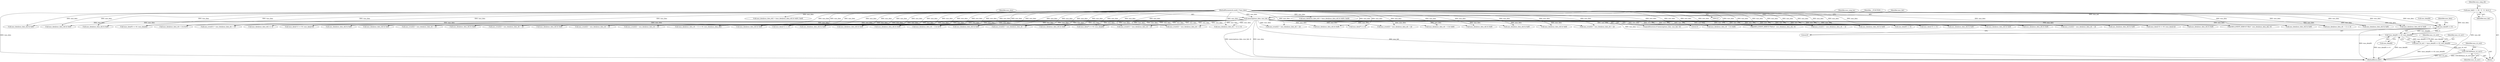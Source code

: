 digraph "0_wildmidi_660b513d99bced8783a4a5984ac2f742c74ebbdd_2@pointer" {
"1000265" [label="(Call,mus_data[9] << 8)"];
"1000227" [label="(Call,memcmp(mus_data, mus_hdr, 4))"];
"1000124" [label="(MethodParameterIn,uint8_t *mus_data)"];
"1000128" [label="(Call,mus_hdr[] = { 'M', 'U', 'S', 0x1A })"];
"1000264" [label="(Call,(mus_data[9] << 8) | mus_data[8])"];
"1000262" [label="(Call,mus_ch_cnt1 = (mus_data[9] << 8) | mus_data[8])"];
"1000284" [label="(Call,UNUSED(mus_ch_cnt1))"];
"1000228" [label="(Identifier,mus_data)"];
"1000705" [label="(Call,mus_data[mus_data_ofs] & 0x0f)"];
"1000266" [label="(Call,mus_data[9])"];
"1000422" [label="(Call,mus_data[mus_data_ofs] & 0x0f)"];
"1000959" [label="(Call,mus_data[mus_data_ofs] & 0x0f)"];
"1001065" [label="(Call,mus_event[2] = mus_data[mus_data_ofs + 2])"];
"1001033" [label="(Call,mus_event[2] = mus_data[mus_data_ofs + 2])"];
"1000513" [label="(Call,mus_data[mus_data_ofs + 1] & 0x80)"];
"1000546" [label="(Call,mus_event[2] = mus_data[mus_data_ofs + 2])"];
"1000342" [label="(Call,(mus_data[mus_data_ofs + 1] << 8) | mus_data[mus_data_ofs])"];
"1000276" [label="(Call,mus_data[11] << 8)"];
"1000486" [label="(Call,mus_data[mus_data_ofs] & 0x0f)"];
"1000831" [label="(Call,mus_data[mus_data_ofs] & 0x0f)"];
"1000905" [label="(Call,mus_event[2] = mus_data[mus_data_ofs + 2])"];
"1000927" [label="(Call,mus_data[mus_data_ofs] & 0x0f)"];
"1000241" [label="(Identifier,mus_song_len)"];
"1000789" [label="(Call,mus_data[mus_data_ofs] & 0x0f)"];
"1000455" [label="(Call,mus_data[mus_data_ofs] & 0xf0)"];
"1000226" [label="(ControlStructure,if (memcmp(mus_data, mus_hdr, 4)))"];
"1000602" [label="(Call,mus_data[mus_data_ofs] & 0x0f)"];
"1000863" [label="(Call,mus_data[mus_data_ofs] & 0x0f)"];
"1000242" [label="(Call,(mus_data[5] << 8) | mus_data[4])"];
"1000265" [label="(Call,mus_data[9] << 8)"];
"1001203" [label="(Call,mus_data[mus_data_ofs++] & 0x7f)"];
"1000129" [label="(Identifier,mus_hdr)"];
"1000284" [label="(Call,UNUSED(mus_ch_cnt1))"];
"1000491" [label="(Call,mus_event[1] = mus_data[mus_data_ofs + 1])"];
"1000233" [label="(Identifier,__FUNCTION__)"];
"1000469" [label="(Call,mus_data[mus_data_ofs] >> 4)"];
"1000275" [label="(Call,(mus_data[11] << 8) | mus_data[10])"];
"1000991" [label="(Call,mus_data[mus_data_ofs] & 0x0f)"];
"1000229" [label="(Identifier,mus_hdr)"];
"1000274" [label="(Identifier,mus_ch_cnt2)"];
"1000450" [label="(Call,mus_data[mus_data_ofs] = (mus_data[mus_data_ofs] & 0xf0) | 0x0f)"];
"1000128" [label="(Call,mus_hdr[] = { 'M', 'U', 'S', 0x1A })"];
"1000126" [label="(Block,)"];
"1000582" [label="(Call,mus_data[mus_data_ofs] & 0x0f)"];
"1001129" [label="(Call,mus_event[2] = mus_data[mus_data_ofs + 2])"];
"1000132" [label="(Identifier,mus_song_ofs)"];
"1000263" [label="(Identifier,mus_ch_cnt1)"];
"1000285" [label="(Identifier,mus_ch_cnt1)"];
"1000269" [label="(Literal,8)"];
"1001179" [label="(Call,mus_data[mus_data_ofs] & 0x80)"];
"1001097" [label="(Call,mus_event[2] = mus_data[mus_data_ofs + 2])"];
"1000262" [label="(Call,mus_ch_cnt1 = (mus_data[9] << 8) | mus_data[8])"];
"1001001" [label="(Call,mus_event[2] = mus_data[mus_data_ofs + 2])"];
"1000563" [label="(Call,mus_data[mus_data_ofs] & 0x0f)"];
"1000443" [label="(Call,mus_data[mus_data_ofs] & 0x0f)"];
"1000539" [label="(Call,mus_data[mus_data_ofs + 1] & 0x7f)"];
"1000873" [label="(Call,mus_event[2] = mus_data[mus_data_ofs + 2])"];
"1000253" [label="(Call,(mus_data[7] << 8) | mus_data[6])"];
"1000270" [label="(Call,mus_data[8])"];
"1000630" [label="(Call,mus_data[mus_data_ofs + 1] << 6)"];
"1000254" [label="(Call,mus_data[7] << 8)"];
"1000530" [label="(Call,mus_data[mus_data_ofs] & 0x0f)"];
"1000937" [label="(Call,mus_event[2] = mus_data[mus_data_ofs + 2])"];
"1000287" [label="(Identifier,mus_ch_cnt2)"];
"1001209" [label="(Call,mus_data[mus_data_ofs - 1] & 0x80)"];
"1000414" [label="(Call,MUS_EVENT_DEBUG(\"Before\", mus_data[mus_data_ofs], 0))"];
"1000587" [label="(Call,mus_event[1] = mus_data[mus_data_ofs + 1])"];
"1000623" [label="(Call,mus_data[mus_data_ofs] & 0x0f)"];
"1001326" [label="(MethodReturn,RET)"];
"1000243" [label="(Call,mus_data[5] << 8)"];
"1000291" [label="(Call,mus_data[13] << 8)"];
"1000124" [label="(MethodParameterIn,uint8_t *mus_data)"];
"1001119" [label="(Call,mus_data[mus_data_ofs] & 0x0f)"];
"1000895" [label="(Call,mus_data[mus_data_ofs] & 0x0f)"];
"1000227" [label="(Call,memcmp(mus_data, mus_hdr, 4))"];
"1001023" [label="(Call,mus_data[mus_data_ofs] & 0x0f)"];
"1000969" [label="(Call,mus_event[2] = mus_data[mus_data_ofs + 2])"];
"1000733" [label="(Call,mus_data[mus_data_ofs] & 0x0f)"];
"1000290" [label="(Call,(mus_data[13] << 8) | mus_data[12])"];
"1000230" [label="(Literal,4)"];
"1001055" [label="(Call,mus_data[mus_data_ofs] & 0x0f)"];
"1000429" [label="(Call,mus_data[mus_data_ofs] = (mus_data[mus_data_ofs] & 0xf0) | 0x09)"];
"1000271" [label="(Identifier,mus_data)"];
"1000461" [label="(Call,MUS_EVENT_DEBUG(\"After\", mus_data[mus_data_ofs], 0))"];
"1000677" [label="(Call,mus_data[mus_data_ofs] & 0x0f)"];
"1000264" [label="(Call,(mus_data[9] << 8) | mus_data[8])"];
"1000343" [label="(Call,mus_data[mus_data_ofs + 1] << 8)"];
"1000434" [label="(Call,mus_data[mus_data_ofs] & 0xf0)"];
"1000761" [label="(Call,mus_data[mus_data_ofs] & 0x0f)"];
"1000836" [label="(Call,mus_event[1] = mus_data[mus_data_ofs + 2])"];
"1001087" [label="(Call,mus_data[mus_data_ofs] & 0x0f)"];
"1000265" -> "1000264"  [label="AST: "];
"1000265" -> "1000269"  [label="CFG: "];
"1000266" -> "1000265"  [label="AST: "];
"1000269" -> "1000265"  [label="AST: "];
"1000271" -> "1000265"  [label="CFG: "];
"1000265" -> "1001326"  [label="DDG: mus_data[9]"];
"1000265" -> "1000264"  [label="DDG: mus_data[9]"];
"1000265" -> "1000264"  [label="DDG: 8"];
"1000227" -> "1000265"  [label="DDG: mus_data"];
"1000124" -> "1000265"  [label="DDG: mus_data"];
"1000227" -> "1000226"  [label="AST: "];
"1000227" -> "1000230"  [label="CFG: "];
"1000228" -> "1000227"  [label="AST: "];
"1000229" -> "1000227"  [label="AST: "];
"1000230" -> "1000227"  [label="AST: "];
"1000233" -> "1000227"  [label="CFG: "];
"1000241" -> "1000227"  [label="CFG: "];
"1000227" -> "1001326"  [label="DDG: memcmp(mus_data, mus_hdr, 4)"];
"1000227" -> "1001326"  [label="DDG: mus_data"];
"1000227" -> "1001326"  [label="DDG: mus_hdr"];
"1000124" -> "1000227"  [label="DDG: mus_data"];
"1000128" -> "1000227"  [label="DDG: mus_hdr"];
"1000227" -> "1000243"  [label="DDG: mus_data"];
"1000227" -> "1000242"  [label="DDG: mus_data"];
"1000227" -> "1000254"  [label="DDG: mus_data"];
"1000227" -> "1000253"  [label="DDG: mus_data"];
"1000227" -> "1000264"  [label="DDG: mus_data"];
"1000227" -> "1000276"  [label="DDG: mus_data"];
"1000227" -> "1000275"  [label="DDG: mus_data"];
"1000227" -> "1000291"  [label="DDG: mus_data"];
"1000227" -> "1000290"  [label="DDG: mus_data"];
"1000227" -> "1000343"  [label="DDG: mus_data"];
"1000227" -> "1000342"  [label="DDG: mus_data"];
"1000227" -> "1000414"  [label="DDG: mus_data"];
"1000227" -> "1000422"  [label="DDG: mus_data"];
"1000227" -> "1000434"  [label="DDG: mus_data"];
"1000227" -> "1000443"  [label="DDG: mus_data"];
"1000227" -> "1000455"  [label="DDG: mus_data"];
"1000227" -> "1000461"  [label="DDG: mus_data"];
"1000227" -> "1000469"  [label="DDG: mus_data"];
"1000227" -> "1000486"  [label="DDG: mus_data"];
"1000227" -> "1000491"  [label="DDG: mus_data"];
"1000227" -> "1000513"  [label="DDG: mus_data"];
"1000227" -> "1000530"  [label="DDG: mus_data"];
"1000227" -> "1000539"  [label="DDG: mus_data"];
"1000227" -> "1000546"  [label="DDG: mus_data"];
"1000227" -> "1000563"  [label="DDG: mus_data"];
"1000227" -> "1000582"  [label="DDG: mus_data"];
"1000227" -> "1000587"  [label="DDG: mus_data"];
"1000227" -> "1000602"  [label="DDG: mus_data"];
"1000227" -> "1000623"  [label="DDG: mus_data"];
"1000227" -> "1000630"  [label="DDG: mus_data"];
"1000227" -> "1000677"  [label="DDG: mus_data"];
"1000227" -> "1000705"  [label="DDG: mus_data"];
"1000227" -> "1000733"  [label="DDG: mus_data"];
"1000227" -> "1000761"  [label="DDG: mus_data"];
"1000227" -> "1000789"  [label="DDG: mus_data"];
"1000227" -> "1000831"  [label="DDG: mus_data"];
"1000227" -> "1000836"  [label="DDG: mus_data"];
"1000227" -> "1000863"  [label="DDG: mus_data"];
"1000227" -> "1000873"  [label="DDG: mus_data"];
"1000227" -> "1000895"  [label="DDG: mus_data"];
"1000227" -> "1000905"  [label="DDG: mus_data"];
"1000227" -> "1000927"  [label="DDG: mus_data"];
"1000227" -> "1000937"  [label="DDG: mus_data"];
"1000227" -> "1000959"  [label="DDG: mus_data"];
"1000227" -> "1000969"  [label="DDG: mus_data"];
"1000227" -> "1000991"  [label="DDG: mus_data"];
"1000227" -> "1001001"  [label="DDG: mus_data"];
"1000227" -> "1001023"  [label="DDG: mus_data"];
"1000227" -> "1001033"  [label="DDG: mus_data"];
"1000227" -> "1001055"  [label="DDG: mus_data"];
"1000227" -> "1001065"  [label="DDG: mus_data"];
"1000227" -> "1001087"  [label="DDG: mus_data"];
"1000227" -> "1001097"  [label="DDG: mus_data"];
"1000227" -> "1001119"  [label="DDG: mus_data"];
"1000227" -> "1001129"  [label="DDG: mus_data"];
"1000227" -> "1001179"  [label="DDG: mus_data"];
"1000227" -> "1001203"  [label="DDG: mus_data"];
"1000227" -> "1001209"  [label="DDG: mus_data"];
"1000124" -> "1000123"  [label="AST: "];
"1000124" -> "1001326"  [label="DDG: mus_data"];
"1000124" -> "1000243"  [label="DDG: mus_data"];
"1000124" -> "1000242"  [label="DDG: mus_data"];
"1000124" -> "1000254"  [label="DDG: mus_data"];
"1000124" -> "1000253"  [label="DDG: mus_data"];
"1000124" -> "1000264"  [label="DDG: mus_data"];
"1000124" -> "1000276"  [label="DDG: mus_data"];
"1000124" -> "1000275"  [label="DDG: mus_data"];
"1000124" -> "1000291"  [label="DDG: mus_data"];
"1000124" -> "1000290"  [label="DDG: mus_data"];
"1000124" -> "1000343"  [label="DDG: mus_data"];
"1000124" -> "1000342"  [label="DDG: mus_data"];
"1000124" -> "1000414"  [label="DDG: mus_data"];
"1000124" -> "1000422"  [label="DDG: mus_data"];
"1000124" -> "1000429"  [label="DDG: mus_data"];
"1000124" -> "1000434"  [label="DDG: mus_data"];
"1000124" -> "1000443"  [label="DDG: mus_data"];
"1000124" -> "1000450"  [label="DDG: mus_data"];
"1000124" -> "1000455"  [label="DDG: mus_data"];
"1000124" -> "1000461"  [label="DDG: mus_data"];
"1000124" -> "1000469"  [label="DDG: mus_data"];
"1000124" -> "1000486"  [label="DDG: mus_data"];
"1000124" -> "1000491"  [label="DDG: mus_data"];
"1000124" -> "1000513"  [label="DDG: mus_data"];
"1000124" -> "1000530"  [label="DDG: mus_data"];
"1000124" -> "1000539"  [label="DDG: mus_data"];
"1000124" -> "1000546"  [label="DDG: mus_data"];
"1000124" -> "1000563"  [label="DDG: mus_data"];
"1000124" -> "1000582"  [label="DDG: mus_data"];
"1000124" -> "1000587"  [label="DDG: mus_data"];
"1000124" -> "1000602"  [label="DDG: mus_data"];
"1000124" -> "1000623"  [label="DDG: mus_data"];
"1000124" -> "1000630"  [label="DDG: mus_data"];
"1000124" -> "1000677"  [label="DDG: mus_data"];
"1000124" -> "1000705"  [label="DDG: mus_data"];
"1000124" -> "1000733"  [label="DDG: mus_data"];
"1000124" -> "1000761"  [label="DDG: mus_data"];
"1000124" -> "1000789"  [label="DDG: mus_data"];
"1000124" -> "1000831"  [label="DDG: mus_data"];
"1000124" -> "1000836"  [label="DDG: mus_data"];
"1000124" -> "1000863"  [label="DDG: mus_data"];
"1000124" -> "1000873"  [label="DDG: mus_data"];
"1000124" -> "1000895"  [label="DDG: mus_data"];
"1000124" -> "1000905"  [label="DDG: mus_data"];
"1000124" -> "1000927"  [label="DDG: mus_data"];
"1000124" -> "1000937"  [label="DDG: mus_data"];
"1000124" -> "1000959"  [label="DDG: mus_data"];
"1000124" -> "1000969"  [label="DDG: mus_data"];
"1000124" -> "1000991"  [label="DDG: mus_data"];
"1000124" -> "1001001"  [label="DDG: mus_data"];
"1000124" -> "1001023"  [label="DDG: mus_data"];
"1000124" -> "1001033"  [label="DDG: mus_data"];
"1000124" -> "1001055"  [label="DDG: mus_data"];
"1000124" -> "1001065"  [label="DDG: mus_data"];
"1000124" -> "1001087"  [label="DDG: mus_data"];
"1000124" -> "1001097"  [label="DDG: mus_data"];
"1000124" -> "1001119"  [label="DDG: mus_data"];
"1000124" -> "1001129"  [label="DDG: mus_data"];
"1000124" -> "1001179"  [label="DDG: mus_data"];
"1000124" -> "1001203"  [label="DDG: mus_data"];
"1000124" -> "1001209"  [label="DDG: mus_data"];
"1000128" -> "1000126"  [label="AST: "];
"1000128" -> "1000129"  [label="CFG: "];
"1000129" -> "1000128"  [label="AST: "];
"1000132" -> "1000128"  [label="CFG: "];
"1000128" -> "1001326"  [label="DDG: mus_hdr"];
"1000264" -> "1000262"  [label="AST: "];
"1000264" -> "1000270"  [label="CFG: "];
"1000270" -> "1000264"  [label="AST: "];
"1000262" -> "1000264"  [label="CFG: "];
"1000264" -> "1001326"  [label="DDG: mus_data[9] << 8"];
"1000264" -> "1001326"  [label="DDG: mus_data[8]"];
"1000264" -> "1000262"  [label="DDG: mus_data[9] << 8"];
"1000264" -> "1000262"  [label="DDG: mus_data[8]"];
"1000262" -> "1000126"  [label="AST: "];
"1000263" -> "1000262"  [label="AST: "];
"1000274" -> "1000262"  [label="CFG: "];
"1000262" -> "1001326"  [label="DDG: (mus_data[9] << 8) | mus_data[8]"];
"1000262" -> "1000284"  [label="DDG: mus_ch_cnt1"];
"1000284" -> "1000126"  [label="AST: "];
"1000284" -> "1000285"  [label="CFG: "];
"1000285" -> "1000284"  [label="AST: "];
"1000287" -> "1000284"  [label="CFG: "];
"1000284" -> "1001326"  [label="DDG: mus_ch_cnt1"];
"1000284" -> "1001326"  [label="DDG: UNUSED(mus_ch_cnt1)"];
}

